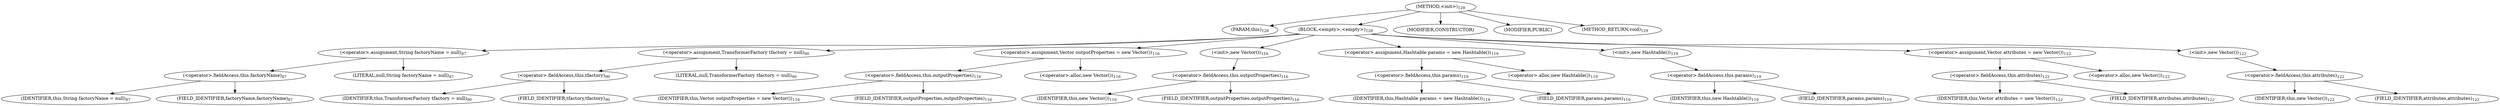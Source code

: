digraph "&lt;init&gt;" {  
"122" [label = <(METHOD,&lt;init&gt;)<SUB>128</SUB>> ]
"123" [label = <(PARAM,this)<SUB>128</SUB>> ]
"124" [label = <(BLOCK,&lt;empty&gt;,&lt;empty&gt;)<SUB>128</SUB>> ]
"125" [label = <(&lt;operator&gt;.assignment,String factoryName = null)<SUB>87</SUB>> ]
"126" [label = <(&lt;operator&gt;.fieldAccess,this.factoryName)<SUB>87</SUB>> ]
"127" [label = <(IDENTIFIER,this,String factoryName = null)<SUB>87</SUB>> ]
"128" [label = <(FIELD_IDENTIFIER,factoryName,factoryName)<SUB>87</SUB>> ]
"129" [label = <(LITERAL,null,String factoryName = null)<SUB>87</SUB>> ]
"130" [label = <(&lt;operator&gt;.assignment,TransformerFactory tfactory = null)<SUB>90</SUB>> ]
"131" [label = <(&lt;operator&gt;.fieldAccess,this.tfactory)<SUB>90</SUB>> ]
"132" [label = <(IDENTIFIER,this,TransformerFactory tfactory = null)<SUB>90</SUB>> ]
"133" [label = <(FIELD_IDENTIFIER,tfactory,tfactory)<SUB>90</SUB>> ]
"134" [label = <(LITERAL,null,TransformerFactory tfactory = null)<SUB>90</SUB>> ]
"135" [label = <(&lt;operator&gt;.assignment,Vector outputProperties = new Vector())<SUB>116</SUB>> ]
"136" [label = <(&lt;operator&gt;.fieldAccess,this.outputProperties)<SUB>116</SUB>> ]
"137" [label = <(IDENTIFIER,this,Vector outputProperties = new Vector())<SUB>116</SUB>> ]
"138" [label = <(FIELD_IDENTIFIER,outputProperties,outputProperties)<SUB>116</SUB>> ]
"139" [label = <(&lt;operator&gt;.alloc,new Vector())<SUB>116</SUB>> ]
"140" [label = <(&lt;init&gt;,new Vector())<SUB>116</SUB>> ]
"141" [label = <(&lt;operator&gt;.fieldAccess,this.outputProperties)<SUB>116</SUB>> ]
"142" [label = <(IDENTIFIER,this,new Vector())<SUB>116</SUB>> ]
"143" [label = <(FIELD_IDENTIFIER,outputProperties,outputProperties)<SUB>116</SUB>> ]
"144" [label = <(&lt;operator&gt;.assignment,Hashtable params = new Hashtable())<SUB>119</SUB>> ]
"145" [label = <(&lt;operator&gt;.fieldAccess,this.params)<SUB>119</SUB>> ]
"146" [label = <(IDENTIFIER,this,Hashtable params = new Hashtable())<SUB>119</SUB>> ]
"147" [label = <(FIELD_IDENTIFIER,params,params)<SUB>119</SUB>> ]
"148" [label = <(&lt;operator&gt;.alloc,new Hashtable())<SUB>119</SUB>> ]
"149" [label = <(&lt;init&gt;,new Hashtable())<SUB>119</SUB>> ]
"150" [label = <(&lt;operator&gt;.fieldAccess,this.params)<SUB>119</SUB>> ]
"151" [label = <(IDENTIFIER,this,new Hashtable())<SUB>119</SUB>> ]
"152" [label = <(FIELD_IDENTIFIER,params,params)<SUB>119</SUB>> ]
"153" [label = <(&lt;operator&gt;.assignment,Vector attributes = new Vector())<SUB>122</SUB>> ]
"154" [label = <(&lt;operator&gt;.fieldAccess,this.attributes)<SUB>122</SUB>> ]
"155" [label = <(IDENTIFIER,this,Vector attributes = new Vector())<SUB>122</SUB>> ]
"156" [label = <(FIELD_IDENTIFIER,attributes,attributes)<SUB>122</SUB>> ]
"157" [label = <(&lt;operator&gt;.alloc,new Vector())<SUB>122</SUB>> ]
"158" [label = <(&lt;init&gt;,new Vector())<SUB>122</SUB>> ]
"159" [label = <(&lt;operator&gt;.fieldAccess,this.attributes)<SUB>122</SUB>> ]
"160" [label = <(IDENTIFIER,this,new Vector())<SUB>122</SUB>> ]
"161" [label = <(FIELD_IDENTIFIER,attributes,attributes)<SUB>122</SUB>> ]
"162" [label = <(MODIFIER,CONSTRUCTOR)> ]
"163" [label = <(MODIFIER,PUBLIC)> ]
"164" [label = <(METHOD_RETURN,void)<SUB>129</SUB>> ]
  "122" -> "123" 
  "122" -> "124" 
  "122" -> "162" 
  "122" -> "163" 
  "122" -> "164" 
  "124" -> "125" 
  "124" -> "130" 
  "124" -> "135" 
  "124" -> "140" 
  "124" -> "144" 
  "124" -> "149" 
  "124" -> "153" 
  "124" -> "158" 
  "125" -> "126" 
  "125" -> "129" 
  "126" -> "127" 
  "126" -> "128" 
  "130" -> "131" 
  "130" -> "134" 
  "131" -> "132" 
  "131" -> "133" 
  "135" -> "136" 
  "135" -> "139" 
  "136" -> "137" 
  "136" -> "138" 
  "140" -> "141" 
  "141" -> "142" 
  "141" -> "143" 
  "144" -> "145" 
  "144" -> "148" 
  "145" -> "146" 
  "145" -> "147" 
  "149" -> "150" 
  "150" -> "151" 
  "150" -> "152" 
  "153" -> "154" 
  "153" -> "157" 
  "154" -> "155" 
  "154" -> "156" 
  "158" -> "159" 
  "159" -> "160" 
  "159" -> "161" 
}
